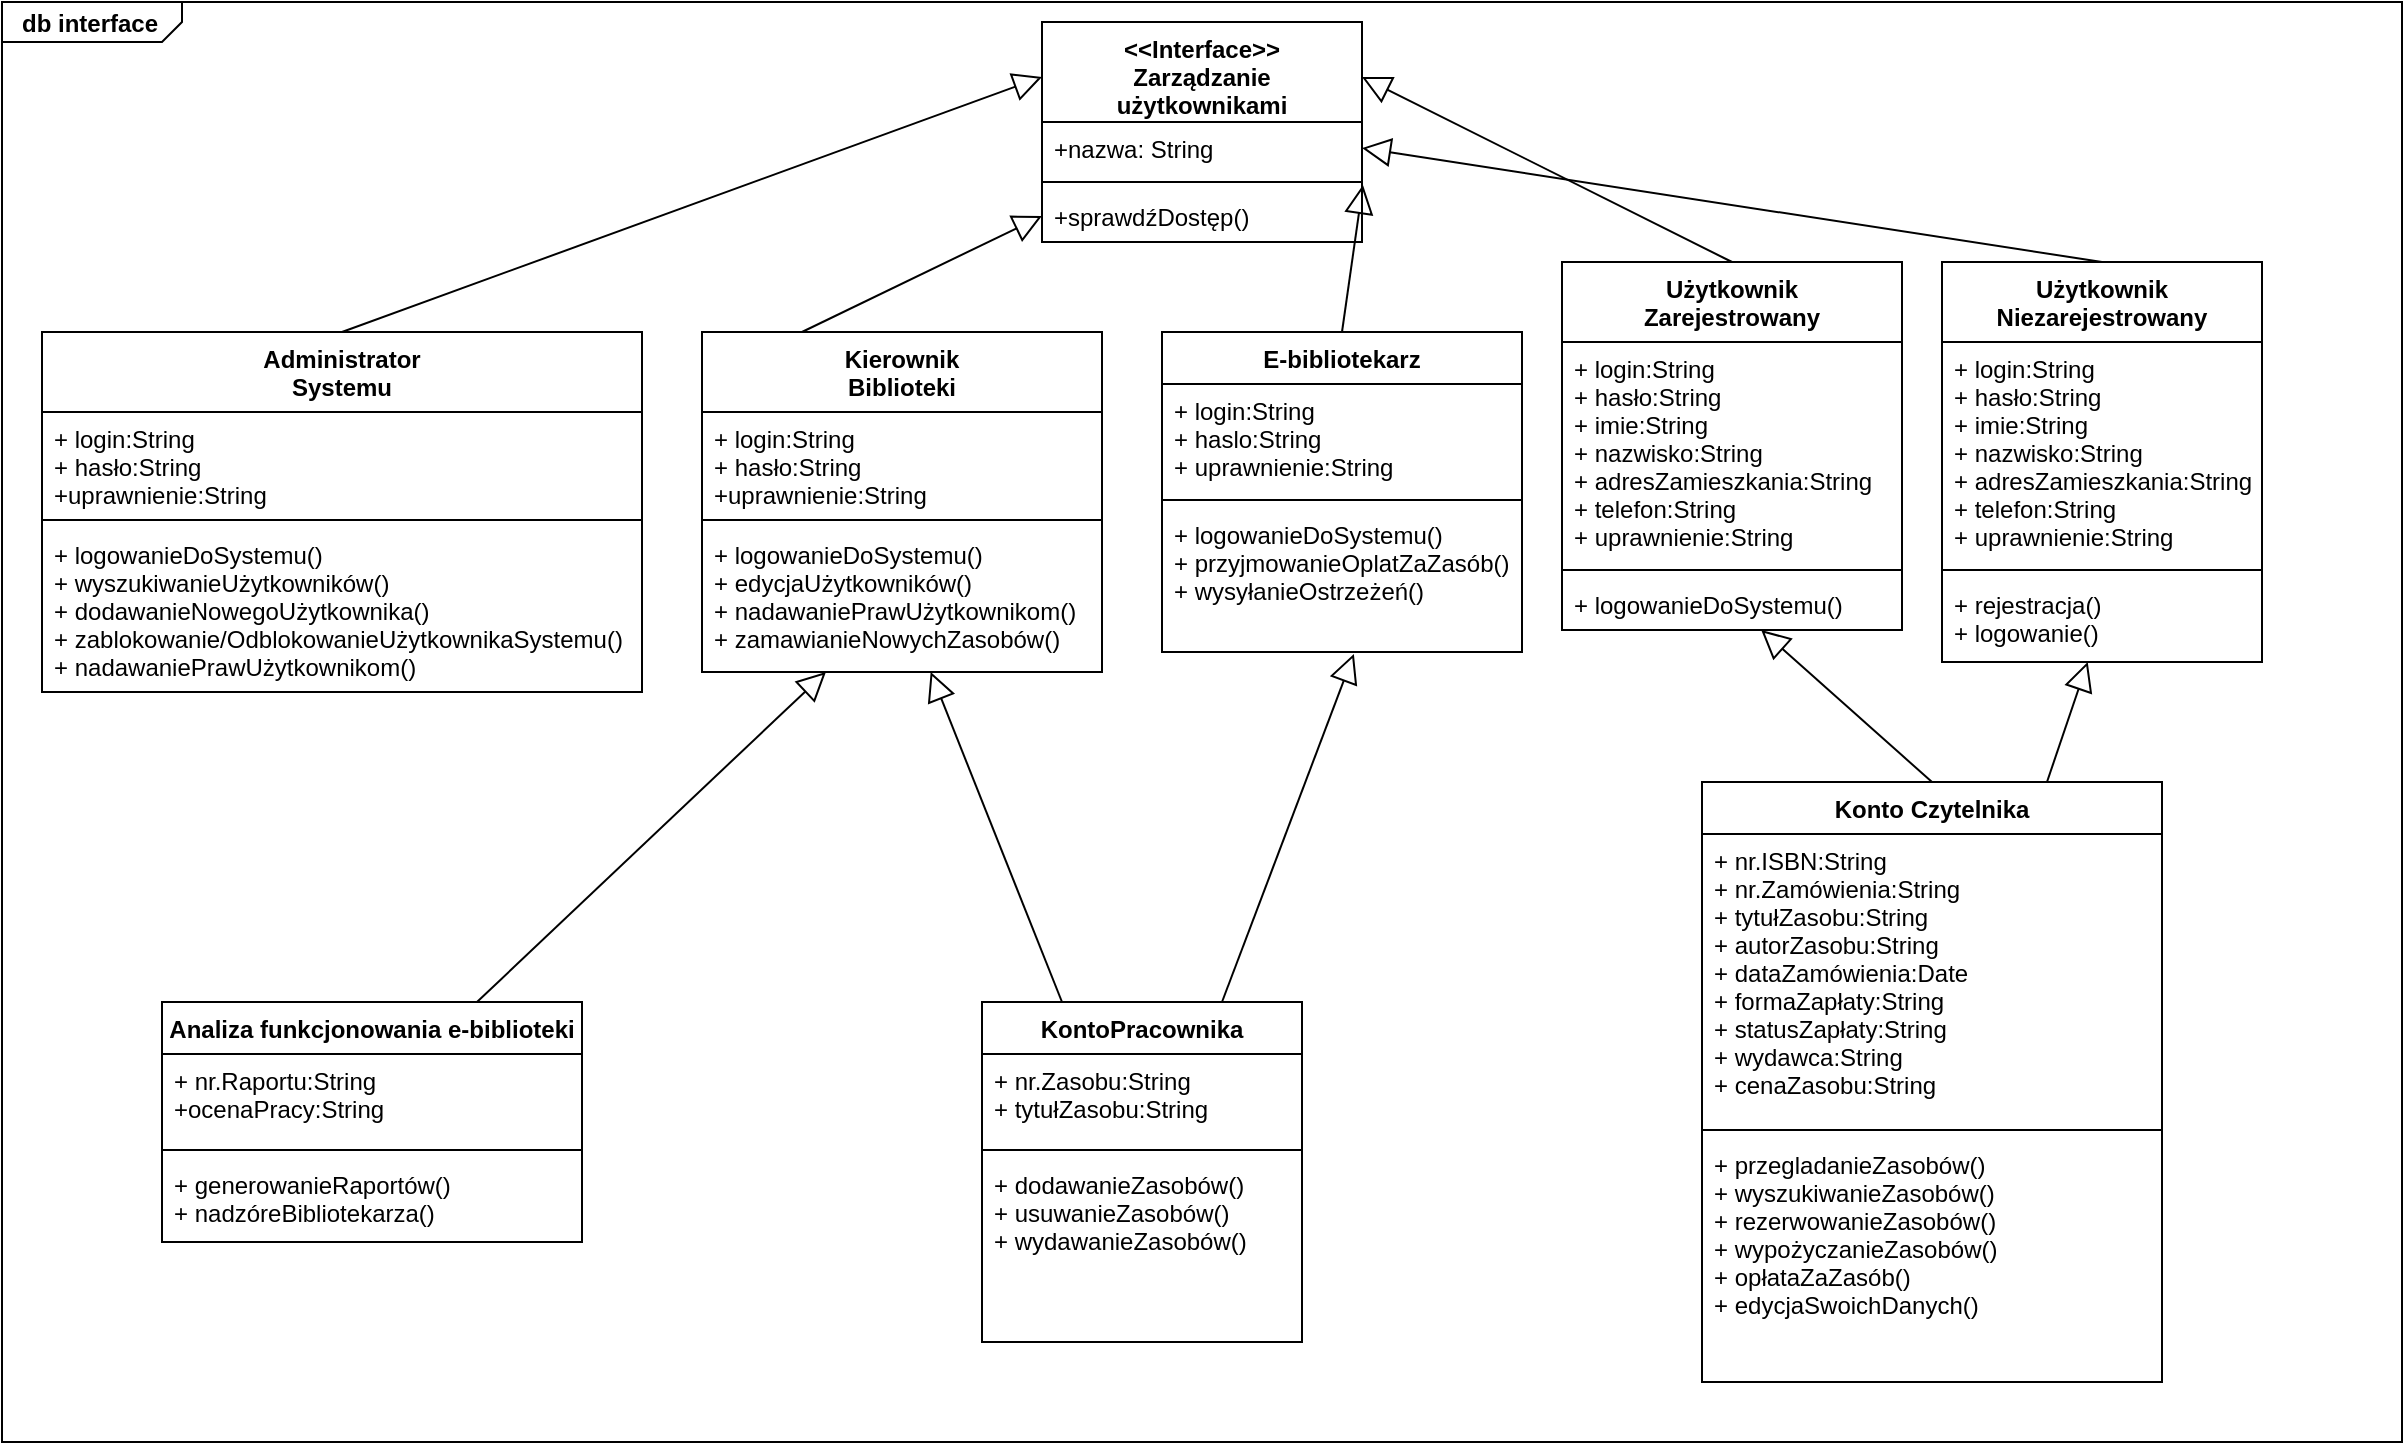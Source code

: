 <mxfile version="13.8.5" type="github">
  <diagram id="rTpPgLSrTS0yxEHF0h6o" name="Page-1">
    <mxGraphModel dx="1510" dy="803" grid="1" gridSize="10" guides="1" tooltips="1" connect="1" arrows="1" fold="1" page="1" pageScale="1" pageWidth="827" pageHeight="1169" math="0" shadow="0">
      <root>
        <mxCell id="0" />
        <mxCell id="1" parent="0" />
        <mxCell id="genFm4xtKhrfWZllDD31-1" value="&lt;p style=&quot;margin: 0px ; margin-top: 4px ; margin-left: 10px ; text-align: left&quot;&gt;db interface&lt;/p&gt;" style="html=1;strokeWidth=1;shape=mxgraph.sysml.package;html=1;overflow=fill;whiteSpace=wrap;fontStyle=1" vertex="1" parent="1">
          <mxGeometry width="1200" height="720" as="geometry" />
        </mxCell>
        <mxCell id="genFm4xtKhrfWZllDD31-2" value="&lt;&lt;Interface&gt;&gt;&#xa;Zarządzanie&#xa;użytkownikami" style="swimlane;fontStyle=1;align=center;verticalAlign=top;childLayout=stackLayout;horizontal=1;startSize=50;horizontalStack=0;resizeParent=1;resizeParentMax=0;resizeLast=0;collapsible=1;marginBottom=0;" vertex="1" parent="1">
          <mxGeometry x="520" y="10" width="160" height="110" as="geometry" />
        </mxCell>
        <mxCell id="genFm4xtKhrfWZllDD31-3" value="+nazwa: String" style="text;strokeColor=none;fillColor=none;align=left;verticalAlign=top;spacingLeft=4;spacingRight=4;overflow=hidden;rotatable=0;points=[[0,0.5],[1,0.5]];portConstraint=eastwest;" vertex="1" parent="genFm4xtKhrfWZllDD31-2">
          <mxGeometry y="50" width="160" height="26" as="geometry" />
        </mxCell>
        <mxCell id="genFm4xtKhrfWZllDD31-4" value="" style="line;strokeWidth=1;fillColor=none;align=left;verticalAlign=middle;spacingTop=-1;spacingLeft=3;spacingRight=3;rotatable=0;labelPosition=right;points=[];portConstraint=eastwest;" vertex="1" parent="genFm4xtKhrfWZllDD31-2">
          <mxGeometry y="76" width="160" height="8" as="geometry" />
        </mxCell>
        <mxCell id="genFm4xtKhrfWZllDD31-5" value="+sprawdźDostęp()" style="text;strokeColor=none;fillColor=none;align=left;verticalAlign=top;spacingLeft=4;spacingRight=4;overflow=hidden;rotatable=0;points=[[0,0.5],[1,0.5]];portConstraint=eastwest;" vertex="1" parent="genFm4xtKhrfWZllDD31-2">
          <mxGeometry y="84" width="160" height="26" as="geometry" />
        </mxCell>
        <mxCell id="genFm4xtKhrfWZllDD31-6" value="Użytkownik&#xa;Zarejestrowany" style="swimlane;fontStyle=1;align=center;verticalAlign=top;childLayout=stackLayout;horizontal=1;startSize=40;horizontalStack=0;resizeParent=1;resizeParentMax=0;resizeLast=0;collapsible=1;marginBottom=0;" vertex="1" parent="1">
          <mxGeometry x="780" y="130" width="170" height="184" as="geometry" />
        </mxCell>
        <mxCell id="genFm4xtKhrfWZllDD31-7" value="+ login:String&#xa;+ hasło:String&#xa;+ imie:String&#xa;+ nazwisko:String&#xa;+ adresZamieszkania:String&#xa;+ telefon:String&#xa;+ uprawnienie:String" style="text;strokeColor=none;fillColor=none;align=left;verticalAlign=top;spacingLeft=4;spacingRight=4;overflow=hidden;rotatable=0;points=[[0,0.5],[1,0.5]];portConstraint=eastwest;" vertex="1" parent="genFm4xtKhrfWZllDD31-6">
          <mxGeometry y="40" width="170" height="110" as="geometry" />
        </mxCell>
        <mxCell id="genFm4xtKhrfWZllDD31-8" value="" style="line;strokeWidth=1;fillColor=none;align=left;verticalAlign=middle;spacingTop=-1;spacingLeft=3;spacingRight=3;rotatable=0;labelPosition=right;points=[];portConstraint=eastwest;" vertex="1" parent="genFm4xtKhrfWZllDD31-6">
          <mxGeometry y="150" width="170" height="8" as="geometry" />
        </mxCell>
        <mxCell id="genFm4xtKhrfWZllDD31-9" value="+ logowanieDoSystemu()" style="text;strokeColor=none;fillColor=none;align=left;verticalAlign=top;spacingLeft=4;spacingRight=4;overflow=hidden;rotatable=0;points=[[0,0.5],[1,0.5]];portConstraint=eastwest;" vertex="1" parent="genFm4xtKhrfWZllDD31-6">
          <mxGeometry y="158" width="170" height="26" as="geometry" />
        </mxCell>
        <mxCell id="genFm4xtKhrfWZllDD31-10" value="Administrator&#xa;Systemu" style="swimlane;fontStyle=1;align=center;verticalAlign=top;childLayout=stackLayout;horizontal=1;startSize=40;horizontalStack=0;resizeParent=1;resizeParentMax=0;resizeLast=0;collapsible=1;marginBottom=0;" vertex="1" parent="1">
          <mxGeometry x="20" y="165" width="300" height="180" as="geometry" />
        </mxCell>
        <mxCell id="genFm4xtKhrfWZllDD31-11" value="+ login:String&#xa;+ hasło:String&#xa;+uprawnienie:String" style="text;strokeColor=none;fillColor=none;align=left;verticalAlign=top;spacingLeft=4;spacingRight=4;overflow=hidden;rotatable=0;points=[[0,0.5],[1,0.5]];portConstraint=eastwest;" vertex="1" parent="genFm4xtKhrfWZllDD31-10">
          <mxGeometry y="40" width="300" height="50" as="geometry" />
        </mxCell>
        <mxCell id="genFm4xtKhrfWZllDD31-12" value="" style="line;strokeWidth=1;fillColor=none;align=left;verticalAlign=middle;spacingTop=-1;spacingLeft=3;spacingRight=3;rotatable=0;labelPosition=right;points=[];portConstraint=eastwest;" vertex="1" parent="genFm4xtKhrfWZllDD31-10">
          <mxGeometry y="90" width="300" height="8" as="geometry" />
        </mxCell>
        <mxCell id="genFm4xtKhrfWZllDD31-13" value="+ logowanieDoSystemu()&#xa;+ wyszukiwanieUżytkowników()&#xa;+ dodawanieNowegoUżytkownika()&#xa;+ zablokowanie/OdblokowanieUżytkownikaSystemu()&#xa;+ nadawaniePrawUżytkownikom()" style="text;strokeColor=none;fillColor=none;align=left;verticalAlign=top;spacingLeft=4;spacingRight=4;overflow=hidden;rotatable=0;points=[[0,0.5],[1,0.5]];portConstraint=eastwest;" vertex="1" parent="genFm4xtKhrfWZllDD31-10">
          <mxGeometry y="98" width="300" height="82" as="geometry" />
        </mxCell>
        <mxCell id="genFm4xtKhrfWZllDD31-14" value="Analiza funkcjonowania e-biblioteki" style="swimlane;fontStyle=1;align=center;verticalAlign=top;childLayout=stackLayout;horizontal=1;startSize=26;horizontalStack=0;resizeParent=1;resizeParentMax=0;resizeLast=0;collapsible=1;marginBottom=0;" vertex="1" parent="1">
          <mxGeometry x="80" y="500" width="210" height="120" as="geometry" />
        </mxCell>
        <mxCell id="genFm4xtKhrfWZllDD31-15" value="+ nr.Raportu:String&#xa;+ocenaPracy:String" style="text;strokeColor=none;fillColor=none;align=left;verticalAlign=top;spacingLeft=4;spacingRight=4;overflow=hidden;rotatable=0;points=[[0,0.5],[1,0.5]];portConstraint=eastwest;" vertex="1" parent="genFm4xtKhrfWZllDD31-14">
          <mxGeometry y="26" width="210" height="44" as="geometry" />
        </mxCell>
        <mxCell id="genFm4xtKhrfWZllDD31-16" value="" style="line;strokeWidth=1;fillColor=none;align=left;verticalAlign=middle;spacingTop=-1;spacingLeft=3;spacingRight=3;rotatable=0;labelPosition=right;points=[];portConstraint=eastwest;" vertex="1" parent="genFm4xtKhrfWZllDD31-14">
          <mxGeometry y="70" width="210" height="8" as="geometry" />
        </mxCell>
        <mxCell id="genFm4xtKhrfWZllDD31-17" value="+ generowanieRaportów()&#xa;+ nadzóreBibliotekarza()" style="text;strokeColor=none;fillColor=none;align=left;verticalAlign=top;spacingLeft=4;spacingRight=4;overflow=hidden;rotatable=0;points=[[0,0.5],[1,0.5]];portConstraint=eastwest;" vertex="1" parent="genFm4xtKhrfWZllDD31-14">
          <mxGeometry y="78" width="210" height="42" as="geometry" />
        </mxCell>
        <mxCell id="genFm4xtKhrfWZllDD31-18" value="Konto Czytelnika" style="swimlane;fontStyle=1;align=center;verticalAlign=top;childLayout=stackLayout;horizontal=1;startSize=26;horizontalStack=0;resizeParent=1;resizeParentMax=0;resizeLast=0;collapsible=1;marginBottom=0;" vertex="1" parent="1">
          <mxGeometry x="850" y="390" width="230" height="300" as="geometry" />
        </mxCell>
        <mxCell id="genFm4xtKhrfWZllDD31-19" value="+ nr.ISBN:String&#xa;+ nr.Zamówienia:String&#xa;+ tytułZasobu:String&#xa;+ autorZasobu:String&#xa;+ dataZamówienia:Date&#xa;+ formaZapłaty:String&#xa;+ statusZapłaty:String&#xa;+ wydawca:String&#xa;+ cenaZasobu:String" style="text;strokeColor=none;fillColor=none;align=left;verticalAlign=top;spacingLeft=4;spacingRight=4;overflow=hidden;rotatable=0;points=[[0,0.5],[1,0.5]];portConstraint=eastwest;" vertex="1" parent="genFm4xtKhrfWZllDD31-18">
          <mxGeometry y="26" width="230" height="144" as="geometry" />
        </mxCell>
        <mxCell id="genFm4xtKhrfWZllDD31-20" value="" style="line;strokeWidth=1;fillColor=none;align=left;verticalAlign=middle;spacingTop=-1;spacingLeft=3;spacingRight=3;rotatable=0;labelPosition=right;points=[];portConstraint=eastwest;" vertex="1" parent="genFm4xtKhrfWZllDD31-18">
          <mxGeometry y="170" width="230" height="8" as="geometry" />
        </mxCell>
        <mxCell id="genFm4xtKhrfWZllDD31-21" value="+ przegladanieZasobów()&#xa;+ wyszukiwanieZasobów()&#xa;+ rezerwowanieZasobów()&#xa;+ wypożyczanieZasobów()&#xa;+ opłataZaZasób()&#xa;+ edycjaSwoichDanych()" style="text;strokeColor=none;fillColor=none;align=left;verticalAlign=top;spacingLeft=4;spacingRight=4;overflow=hidden;rotatable=0;points=[[0,0.5],[1,0.5]];portConstraint=eastwest;" vertex="1" parent="genFm4xtKhrfWZllDD31-18">
          <mxGeometry y="178" width="230" height="122" as="geometry" />
        </mxCell>
        <mxCell id="genFm4xtKhrfWZllDD31-22" value="E-bibliotekarz" style="swimlane;fontStyle=1;align=center;verticalAlign=top;childLayout=stackLayout;horizontal=1;startSize=26;horizontalStack=0;resizeParent=1;resizeParentMax=0;resizeLast=0;collapsible=1;marginBottom=0;" vertex="1" parent="1">
          <mxGeometry x="580" y="165" width="180" height="160" as="geometry" />
        </mxCell>
        <mxCell id="genFm4xtKhrfWZllDD31-23" value="+ login:String&#xa;+ haslo:String&#xa;+ uprawnienie:String" style="text;strokeColor=none;fillColor=none;align=left;verticalAlign=top;spacingLeft=4;spacingRight=4;overflow=hidden;rotatable=0;points=[[0,0.5],[1,0.5]];portConstraint=eastwest;" vertex="1" parent="genFm4xtKhrfWZllDD31-22">
          <mxGeometry y="26" width="180" height="54" as="geometry" />
        </mxCell>
        <mxCell id="genFm4xtKhrfWZllDD31-24" value="" style="line;strokeWidth=1;fillColor=none;align=left;verticalAlign=middle;spacingTop=-1;spacingLeft=3;spacingRight=3;rotatable=0;labelPosition=right;points=[];portConstraint=eastwest;" vertex="1" parent="genFm4xtKhrfWZllDD31-22">
          <mxGeometry y="80" width="180" height="8" as="geometry" />
        </mxCell>
        <mxCell id="genFm4xtKhrfWZllDD31-25" value="+ logowanieDoSystemu()&#xa;+ przyjmowanieOplatZaZasób()&#xa;+ wysyłanieOstrzeżeń()" style="text;strokeColor=none;fillColor=none;align=left;verticalAlign=top;spacingLeft=4;spacingRight=4;overflow=hidden;rotatable=0;points=[[0,0.5],[1,0.5]];portConstraint=eastwest;" vertex="1" parent="genFm4xtKhrfWZllDD31-22">
          <mxGeometry y="88" width="180" height="72" as="geometry" />
        </mxCell>
        <mxCell id="genFm4xtKhrfWZllDD31-26" value="Użytkownik&#xa;Niezarejestrowany" style="swimlane;fontStyle=1;align=center;verticalAlign=top;childLayout=stackLayout;horizontal=1;startSize=40;horizontalStack=0;resizeParent=1;resizeParentMax=0;resizeLast=0;collapsible=1;marginBottom=0;" vertex="1" parent="1">
          <mxGeometry x="970" y="130" width="160" height="200" as="geometry" />
        </mxCell>
        <mxCell id="genFm4xtKhrfWZllDD31-27" value="+ login:String&#xa;+ hasło:String&#xa;+ imie:String&#xa;+ nazwisko:String&#xa;+ adresZamieszkania:String&#xa;+ telefon:String&#xa;+ uprawnienie:String" style="text;strokeColor=none;fillColor=none;align=left;verticalAlign=top;spacingLeft=4;spacingRight=4;overflow=hidden;rotatable=0;points=[[0,0.5],[1,0.5]];portConstraint=eastwest;" vertex="1" parent="genFm4xtKhrfWZllDD31-26">
          <mxGeometry y="40" width="160" height="110" as="geometry" />
        </mxCell>
        <mxCell id="genFm4xtKhrfWZllDD31-28" value="" style="line;strokeWidth=1;fillColor=none;align=left;verticalAlign=middle;spacingTop=-1;spacingLeft=3;spacingRight=3;rotatable=0;labelPosition=right;points=[];portConstraint=eastwest;" vertex="1" parent="genFm4xtKhrfWZllDD31-26">
          <mxGeometry y="150" width="160" height="8" as="geometry" />
        </mxCell>
        <mxCell id="genFm4xtKhrfWZllDD31-29" value="+ rejestracja()&#xa;+ logowanie()" style="text;strokeColor=none;fillColor=none;align=left;verticalAlign=top;spacingLeft=4;spacingRight=4;overflow=hidden;rotatable=0;points=[[0,0.5],[1,0.5]];portConstraint=eastwest;" vertex="1" parent="genFm4xtKhrfWZllDD31-26">
          <mxGeometry y="158" width="160" height="42" as="geometry" />
        </mxCell>
        <mxCell id="genFm4xtKhrfWZllDD31-30" value="Kierownik&#xa;Biblioteki" style="swimlane;fontStyle=1;align=center;verticalAlign=top;childLayout=stackLayout;horizontal=1;startSize=40;horizontalStack=0;resizeParent=1;resizeParentMax=0;resizeLast=0;collapsible=1;marginBottom=0;" vertex="1" parent="1">
          <mxGeometry x="350" y="165" width="200" height="170" as="geometry" />
        </mxCell>
        <mxCell id="genFm4xtKhrfWZllDD31-31" value="+ login:String&#xa;+ hasło:String&#xa;+uprawnienie:String" style="text;strokeColor=none;fillColor=none;align=left;verticalAlign=top;spacingLeft=4;spacingRight=4;overflow=hidden;rotatable=0;points=[[0,0.5],[1,0.5]];portConstraint=eastwest;" vertex="1" parent="genFm4xtKhrfWZllDD31-30">
          <mxGeometry y="40" width="200" height="50" as="geometry" />
        </mxCell>
        <mxCell id="genFm4xtKhrfWZllDD31-32" value="" style="line;strokeWidth=1;fillColor=none;align=left;verticalAlign=middle;spacingTop=-1;spacingLeft=3;spacingRight=3;rotatable=0;labelPosition=right;points=[];portConstraint=eastwest;" vertex="1" parent="genFm4xtKhrfWZllDD31-30">
          <mxGeometry y="90" width="200" height="8" as="geometry" />
        </mxCell>
        <mxCell id="genFm4xtKhrfWZllDD31-33" value="+ logowanieDoSystemu()&#xa;+ edycjaUżytkowników()&#xa;+ nadawaniePrawUżytkownikom()&#xa;+ zamawianieNowychZasobów()" style="text;strokeColor=none;fillColor=none;align=left;verticalAlign=top;spacingLeft=4;spacingRight=4;overflow=hidden;rotatable=0;points=[[0,0.5],[1,0.5]];portConstraint=eastwest;" vertex="1" parent="genFm4xtKhrfWZllDD31-30">
          <mxGeometry y="98" width="200" height="72" as="geometry" />
        </mxCell>
        <mxCell id="genFm4xtKhrfWZllDD31-34" value="KontoPracownika" style="swimlane;fontStyle=1;align=center;verticalAlign=top;childLayout=stackLayout;horizontal=1;startSize=26;horizontalStack=0;resizeParent=1;resizeParentMax=0;resizeLast=0;collapsible=1;marginBottom=0;" vertex="1" parent="1">
          <mxGeometry x="490" y="500" width="160" height="170" as="geometry" />
        </mxCell>
        <mxCell id="genFm4xtKhrfWZllDD31-35" value="+ nr.Zasobu:String&#xa;+ tytułZasobu:String" style="text;strokeColor=none;fillColor=none;align=left;verticalAlign=top;spacingLeft=4;spacingRight=4;overflow=hidden;rotatable=0;points=[[0,0.5],[1,0.5]];portConstraint=eastwest;" vertex="1" parent="genFm4xtKhrfWZllDD31-34">
          <mxGeometry y="26" width="160" height="44" as="geometry" />
        </mxCell>
        <mxCell id="genFm4xtKhrfWZllDD31-36" value="" style="line;strokeWidth=1;fillColor=none;align=left;verticalAlign=middle;spacingTop=-1;spacingLeft=3;spacingRight=3;rotatable=0;labelPosition=right;points=[];portConstraint=eastwest;" vertex="1" parent="genFm4xtKhrfWZllDD31-34">
          <mxGeometry y="70" width="160" height="8" as="geometry" />
        </mxCell>
        <mxCell id="genFm4xtKhrfWZllDD31-37" value="+ dodawanieZasobów()&#xa;+ usuwanieZasobów()&#xa;+ wydawanieZasobów()" style="text;strokeColor=none;fillColor=none;align=left;verticalAlign=top;spacingLeft=4;spacingRight=4;overflow=hidden;rotatable=0;points=[[0,0.5],[1,0.5]];portConstraint=eastwest;" vertex="1" parent="genFm4xtKhrfWZllDD31-34">
          <mxGeometry y="78" width="160" height="92" as="geometry" />
        </mxCell>
        <mxCell id="genFm4xtKhrfWZllDD31-40" value="" style="edgeStyle=none;html=1;endSize=12;endArrow=block;endFill=0;entryX=0;entryY=0.25;entryDx=0;entryDy=0;exitX=0.5;exitY=0;exitDx=0;exitDy=0;" edge="1" parent="1" source="genFm4xtKhrfWZllDD31-10" target="genFm4xtKhrfWZllDD31-2">
          <mxGeometry width="160" relative="1" as="geometry">
            <mxPoint x="330" y="70" as="sourcePoint" />
            <mxPoint x="490" y="70" as="targetPoint" />
          </mxGeometry>
        </mxCell>
        <mxCell id="genFm4xtKhrfWZllDD31-41" value="" style="edgeStyle=none;html=1;endSize=12;endArrow=block;endFill=0;exitX=0.25;exitY=0;exitDx=0;exitDy=0;entryX=0;entryY=0.5;entryDx=0;entryDy=0;" edge="1" parent="1" source="genFm4xtKhrfWZllDD31-30" target="genFm4xtKhrfWZllDD31-5">
          <mxGeometry width="160" relative="1" as="geometry">
            <mxPoint x="350" y="129" as="sourcePoint" />
            <mxPoint x="510" y="129" as="targetPoint" />
          </mxGeometry>
        </mxCell>
        <mxCell id="genFm4xtKhrfWZllDD31-42" value="" style="edgeStyle=none;html=1;endSize=12;endArrow=block;endFill=0;exitX=0.5;exitY=0;exitDx=0;exitDy=0;entryX=1.003;entryY=0.681;entryDx=0;entryDy=0;entryPerimeter=0;" edge="1" parent="1" source="genFm4xtKhrfWZllDD31-22" target="genFm4xtKhrfWZllDD31-4">
          <mxGeometry width="160" relative="1" as="geometry">
            <mxPoint x="360" y="139" as="sourcePoint" />
            <mxPoint x="520" y="139" as="targetPoint" />
          </mxGeometry>
        </mxCell>
        <mxCell id="genFm4xtKhrfWZllDD31-43" value="" style="edgeStyle=none;html=1;endSize=12;endArrow=block;endFill=0;exitX=0.5;exitY=0;exitDx=0;exitDy=0;entryX=1;entryY=0.25;entryDx=0;entryDy=0;" edge="1" parent="1" source="genFm4xtKhrfWZllDD31-6" target="genFm4xtKhrfWZllDD31-2">
          <mxGeometry width="160" relative="1" as="geometry">
            <mxPoint x="790" y="60" as="sourcePoint" />
            <mxPoint x="950" y="60" as="targetPoint" />
          </mxGeometry>
        </mxCell>
        <mxCell id="genFm4xtKhrfWZllDD31-44" value="" style="edgeStyle=none;html=1;endSize=12;endArrow=block;endFill=0;exitX=0.5;exitY=0;exitDx=0;exitDy=0;entryX=1;entryY=0.5;entryDx=0;entryDy=0;" edge="1" parent="1" source="genFm4xtKhrfWZllDD31-26" target="genFm4xtKhrfWZllDD31-3">
          <mxGeometry width="160" relative="1" as="geometry">
            <mxPoint x="800" y="70" as="sourcePoint" />
            <mxPoint x="750" y="50" as="targetPoint" />
          </mxGeometry>
        </mxCell>
        <mxCell id="genFm4xtKhrfWZllDD31-45" value="" style="edgeStyle=none;html=1;endSize=12;endArrow=block;endFill=0;exitX=0.5;exitY=0;exitDx=0;exitDy=0;" edge="1" parent="1" source="genFm4xtKhrfWZllDD31-18" target="genFm4xtKhrfWZllDD31-9">
          <mxGeometry width="160" relative="1" as="geometry">
            <mxPoint x="760" y="359.5" as="sourcePoint" />
            <mxPoint x="920" y="359.5" as="targetPoint" />
          </mxGeometry>
        </mxCell>
        <mxCell id="genFm4xtKhrfWZllDD31-46" value="" style="edgeStyle=none;html=1;endSize=12;endArrow=block;endFill=0;exitX=0.75;exitY=0;exitDx=0;exitDy=0;" edge="1" parent="1" source="genFm4xtKhrfWZllDD31-18" target="genFm4xtKhrfWZllDD31-29">
          <mxGeometry width="160" relative="1" as="geometry">
            <mxPoint x="770" y="369.5" as="sourcePoint" />
            <mxPoint x="930" y="369.5" as="targetPoint" />
          </mxGeometry>
        </mxCell>
        <mxCell id="genFm4xtKhrfWZllDD31-47" value="" style="edgeStyle=none;html=1;endSize=12;endArrow=block;endFill=0;exitX=0.75;exitY=0;exitDx=0;exitDy=0;entryX=0.533;entryY=1.014;entryDx=0;entryDy=0;entryPerimeter=0;" edge="1" parent="1" source="genFm4xtKhrfWZllDD31-34" target="genFm4xtKhrfWZllDD31-25">
          <mxGeometry width="160" relative="1" as="geometry">
            <mxPoint x="590" y="480" as="sourcePoint" />
            <mxPoint x="750" y="480" as="targetPoint" />
          </mxGeometry>
        </mxCell>
        <mxCell id="genFm4xtKhrfWZllDD31-48" value="" style="edgeStyle=none;html=1;endSize=12;endArrow=block;endFill=0;exitX=0.25;exitY=0;exitDx=0;exitDy=0;" edge="1" parent="1" source="genFm4xtKhrfWZllDD31-34" target="genFm4xtKhrfWZllDD31-33">
          <mxGeometry width="160" relative="1" as="geometry">
            <mxPoint x="410" y="390" as="sourcePoint" />
            <mxPoint x="570" y="390" as="targetPoint" />
          </mxGeometry>
        </mxCell>
        <mxCell id="genFm4xtKhrfWZllDD31-49" value="" style="edgeStyle=none;html=1;endSize=12;endArrow=block;endFill=0;exitX=0.75;exitY=0;exitDx=0;exitDy=0;" edge="1" parent="1" source="genFm4xtKhrfWZllDD31-14" target="genFm4xtKhrfWZllDD31-33">
          <mxGeometry width="160" relative="1" as="geometry">
            <mxPoint x="140" y="420" as="sourcePoint" />
            <mxPoint x="300" y="420" as="targetPoint" />
          </mxGeometry>
        </mxCell>
      </root>
    </mxGraphModel>
  </diagram>
</mxfile>
